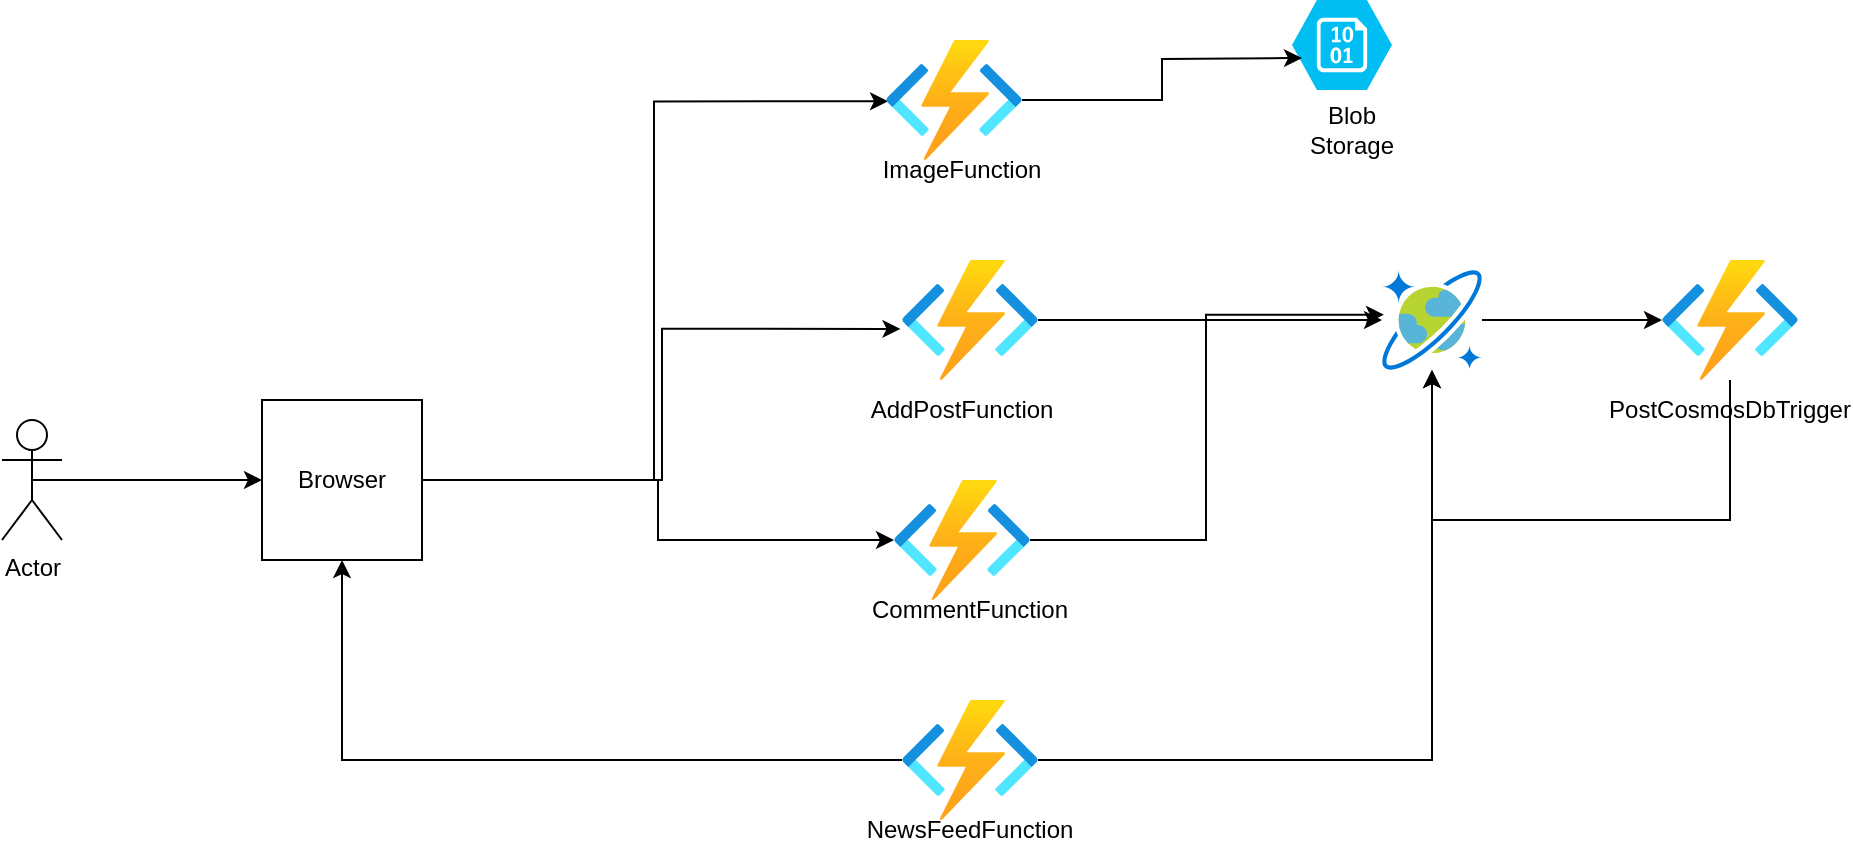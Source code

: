 <mxfile version="24.0.5" type="device">
  <diagram name="Page-1" id="2kf9YMT-ZQ2qkCXIj1fT">
    <mxGraphModel dx="1380" dy="632" grid="1" gridSize="10" guides="1" tooltips="1" connect="1" arrows="1" fold="1" page="1" pageScale="1" pageWidth="850" pageHeight="1100" math="0" shadow="0">
      <root>
        <mxCell id="0" />
        <mxCell id="1" parent="0" />
        <mxCell id="orimLUwkteO2UdzxDWUl-7" style="edgeStyle=orthogonalEdgeStyle;rounded=0;orthogonalLoop=1;jettySize=auto;html=1;exitX=0.5;exitY=0.5;exitDx=0;exitDy=0;exitPerimeter=0;" edge="1" parent="1" source="orimLUwkteO2UdzxDWUl-2" target="orimLUwkteO2UdzxDWUl-3">
          <mxGeometry relative="1" as="geometry" />
        </mxCell>
        <mxCell id="orimLUwkteO2UdzxDWUl-2" value="Actor" style="shape=umlActor;verticalLabelPosition=bottom;verticalAlign=top;html=1;outlineConnect=0;" vertex="1" parent="1">
          <mxGeometry x="60" y="240" width="30" height="60" as="geometry" />
        </mxCell>
        <mxCell id="orimLUwkteO2UdzxDWUl-19" style="edgeStyle=orthogonalEdgeStyle;rounded=0;orthogonalLoop=1;jettySize=auto;html=1;" edge="1" parent="1" source="orimLUwkteO2UdzxDWUl-3" target="orimLUwkteO2UdzxDWUl-13">
          <mxGeometry relative="1" as="geometry" />
        </mxCell>
        <mxCell id="orimLUwkteO2UdzxDWUl-3" value="Browser" style="whiteSpace=wrap;html=1;aspect=fixed;" vertex="1" parent="1">
          <mxGeometry x="190" y="230" width="80" height="80" as="geometry" />
        </mxCell>
        <mxCell id="orimLUwkteO2UdzxDWUl-4" value="" style="verticalLabelPosition=bottom;html=1;verticalAlign=top;align=center;strokeColor=none;fillColor=#00BEF2;shape=mxgraph.azure.storage_blob;" vertex="1" parent="1">
          <mxGeometry x="705" y="30" width="50" height="45" as="geometry" />
        </mxCell>
        <mxCell id="orimLUwkteO2UdzxDWUl-5" value="Blob Storage" style="text;html=1;align=center;verticalAlign=middle;whiteSpace=wrap;rounded=0;" vertex="1" parent="1">
          <mxGeometry x="705" y="80" width="60" height="30" as="geometry" />
        </mxCell>
        <mxCell id="orimLUwkteO2UdzxDWUl-6" style="edgeStyle=orthogonalEdgeStyle;rounded=0;orthogonalLoop=1;jettySize=auto;html=1;entryX=0.015;entryY=0.511;entryDx=0;entryDy=0;entryPerimeter=0;" edge="1" parent="1" source="orimLUwkteO2UdzxDWUl-3" target="orimLUwkteO2UdzxDWUl-16">
          <mxGeometry relative="1" as="geometry">
            <mxPoint x="380" y="270" as="targetPoint" />
          </mxGeometry>
        </mxCell>
        <mxCell id="orimLUwkteO2UdzxDWUl-20" style="edgeStyle=orthogonalEdgeStyle;rounded=0;orthogonalLoop=1;jettySize=auto;html=1;" edge="1" parent="1" source="orimLUwkteO2UdzxDWUl-9" target="orimLUwkteO2UdzxDWUl-15">
          <mxGeometry relative="1" as="geometry" />
        </mxCell>
        <mxCell id="orimLUwkteO2UdzxDWUl-9" value="" style="image;aspect=fixed;html=1;points=[];align=center;fontSize=12;image=img/lib/azure2/iot/Function_Apps.svg;" vertex="1" parent="1">
          <mxGeometry x="510" y="160" width="68" height="60" as="geometry" />
        </mxCell>
        <mxCell id="orimLUwkteO2UdzxDWUl-11" value="AddPostFunction" style="text;html=1;align=center;verticalAlign=middle;whiteSpace=wrap;rounded=0;" vertex="1" parent="1">
          <mxGeometry x="510" y="220" width="60" height="30" as="geometry" />
        </mxCell>
        <mxCell id="orimLUwkteO2UdzxDWUl-13" value="" style="image;aspect=fixed;html=1;points=[];align=center;fontSize=12;image=img/lib/azure2/iot/Function_Apps.svg;" vertex="1" parent="1">
          <mxGeometry x="506" y="270" width="68" height="60" as="geometry" />
        </mxCell>
        <mxCell id="orimLUwkteO2UdzxDWUl-14" value="CommentFunction" style="text;html=1;align=center;verticalAlign=middle;whiteSpace=wrap;rounded=0;" vertex="1" parent="1">
          <mxGeometry x="514" y="320" width="60" height="30" as="geometry" />
        </mxCell>
        <mxCell id="orimLUwkteO2UdzxDWUl-28" style="edgeStyle=orthogonalEdgeStyle;rounded=0;orthogonalLoop=1;jettySize=auto;html=1;" edge="1" parent="1" source="orimLUwkteO2UdzxDWUl-15" target="orimLUwkteO2UdzxDWUl-27">
          <mxGeometry relative="1" as="geometry" />
        </mxCell>
        <mxCell id="orimLUwkteO2UdzxDWUl-15" value="" style="image;sketch=0;aspect=fixed;html=1;points=[];align=center;fontSize=12;image=img/lib/mscae/CosmosDB.svg;" vertex="1" parent="1">
          <mxGeometry x="750" y="165" width="50" height="50" as="geometry" />
        </mxCell>
        <mxCell id="orimLUwkteO2UdzxDWUl-16" value="" style="image;aspect=fixed;html=1;points=[];align=center;fontSize=12;image=img/lib/azure2/iot/Function_Apps.svg;" vertex="1" parent="1">
          <mxGeometry x="502" y="50" width="68" height="60" as="geometry" />
        </mxCell>
        <mxCell id="orimLUwkteO2UdzxDWUl-17" value="ImageFunction" style="text;html=1;align=center;verticalAlign=middle;whiteSpace=wrap;rounded=0;" vertex="1" parent="1">
          <mxGeometry x="510" y="100" width="60" height="30" as="geometry" />
        </mxCell>
        <mxCell id="orimLUwkteO2UdzxDWUl-18" style="edgeStyle=orthogonalEdgeStyle;rounded=0;orthogonalLoop=1;jettySize=auto;html=1;entryX=-0.011;entryY=0.574;entryDx=0;entryDy=0;entryPerimeter=0;" edge="1" parent="1" source="orimLUwkteO2UdzxDWUl-3" target="orimLUwkteO2UdzxDWUl-9">
          <mxGeometry relative="1" as="geometry" />
        </mxCell>
        <mxCell id="orimLUwkteO2UdzxDWUl-21" style="edgeStyle=orthogonalEdgeStyle;rounded=0;orthogonalLoop=1;jettySize=auto;html=1;" edge="1" parent="1" source="orimLUwkteO2UdzxDWUl-16">
          <mxGeometry relative="1" as="geometry">
            <mxPoint x="710" y="59" as="targetPoint" />
          </mxGeometry>
        </mxCell>
        <mxCell id="orimLUwkteO2UdzxDWUl-22" style="edgeStyle=orthogonalEdgeStyle;rounded=0;orthogonalLoop=1;jettySize=auto;html=1;entryX=0.02;entryY=0.447;entryDx=0;entryDy=0;entryPerimeter=0;" edge="1" parent="1" source="orimLUwkteO2UdzxDWUl-13" target="orimLUwkteO2UdzxDWUl-15">
          <mxGeometry relative="1" as="geometry" />
        </mxCell>
        <mxCell id="orimLUwkteO2UdzxDWUl-25" style="edgeStyle=orthogonalEdgeStyle;rounded=0;orthogonalLoop=1;jettySize=auto;html=1;" edge="1" parent="1" source="orimLUwkteO2UdzxDWUl-23" target="orimLUwkteO2UdzxDWUl-15">
          <mxGeometry relative="1" as="geometry" />
        </mxCell>
        <mxCell id="orimLUwkteO2UdzxDWUl-26" style="edgeStyle=orthogonalEdgeStyle;rounded=0;orthogonalLoop=1;jettySize=auto;html=1;entryX=0.5;entryY=1;entryDx=0;entryDy=0;" edge="1" parent="1" source="orimLUwkteO2UdzxDWUl-23" target="orimLUwkteO2UdzxDWUl-3">
          <mxGeometry relative="1" as="geometry" />
        </mxCell>
        <mxCell id="orimLUwkteO2UdzxDWUl-23" value="" style="image;aspect=fixed;html=1;points=[];align=center;fontSize=12;image=img/lib/azure2/iot/Function_Apps.svg;" vertex="1" parent="1">
          <mxGeometry x="510" y="380" width="68" height="60" as="geometry" />
        </mxCell>
        <mxCell id="orimLUwkteO2UdzxDWUl-24" value="NewsFeedFunction" style="text;html=1;align=center;verticalAlign=middle;whiteSpace=wrap;rounded=0;" vertex="1" parent="1">
          <mxGeometry x="514" y="430" width="60" height="30" as="geometry" />
        </mxCell>
        <mxCell id="orimLUwkteO2UdzxDWUl-27" value="" style="image;aspect=fixed;html=1;points=[];align=center;fontSize=12;image=img/lib/azure2/iot/Function_Apps.svg;" vertex="1" parent="1">
          <mxGeometry x="890" y="160" width="68" height="60" as="geometry" />
        </mxCell>
        <mxCell id="orimLUwkteO2UdzxDWUl-30" style="edgeStyle=elbowEdgeStyle;rounded=0;orthogonalLoop=1;jettySize=auto;html=1;elbow=vertical;exitX=0.5;exitY=0;exitDx=0;exitDy=0;" edge="1" parent="1" source="orimLUwkteO2UdzxDWUl-29" target="orimLUwkteO2UdzxDWUl-15">
          <mxGeometry relative="1" as="geometry">
            <Array as="points">
              <mxPoint x="860" y="290" />
            </Array>
          </mxGeometry>
        </mxCell>
        <mxCell id="orimLUwkteO2UdzxDWUl-29" value="PostCosmosDbTrigger" style="text;html=1;align=center;verticalAlign=middle;whiteSpace=wrap;rounded=0;" vertex="1" parent="1">
          <mxGeometry x="894" y="220" width="60" height="30" as="geometry" />
        </mxCell>
      </root>
    </mxGraphModel>
  </diagram>
</mxfile>
